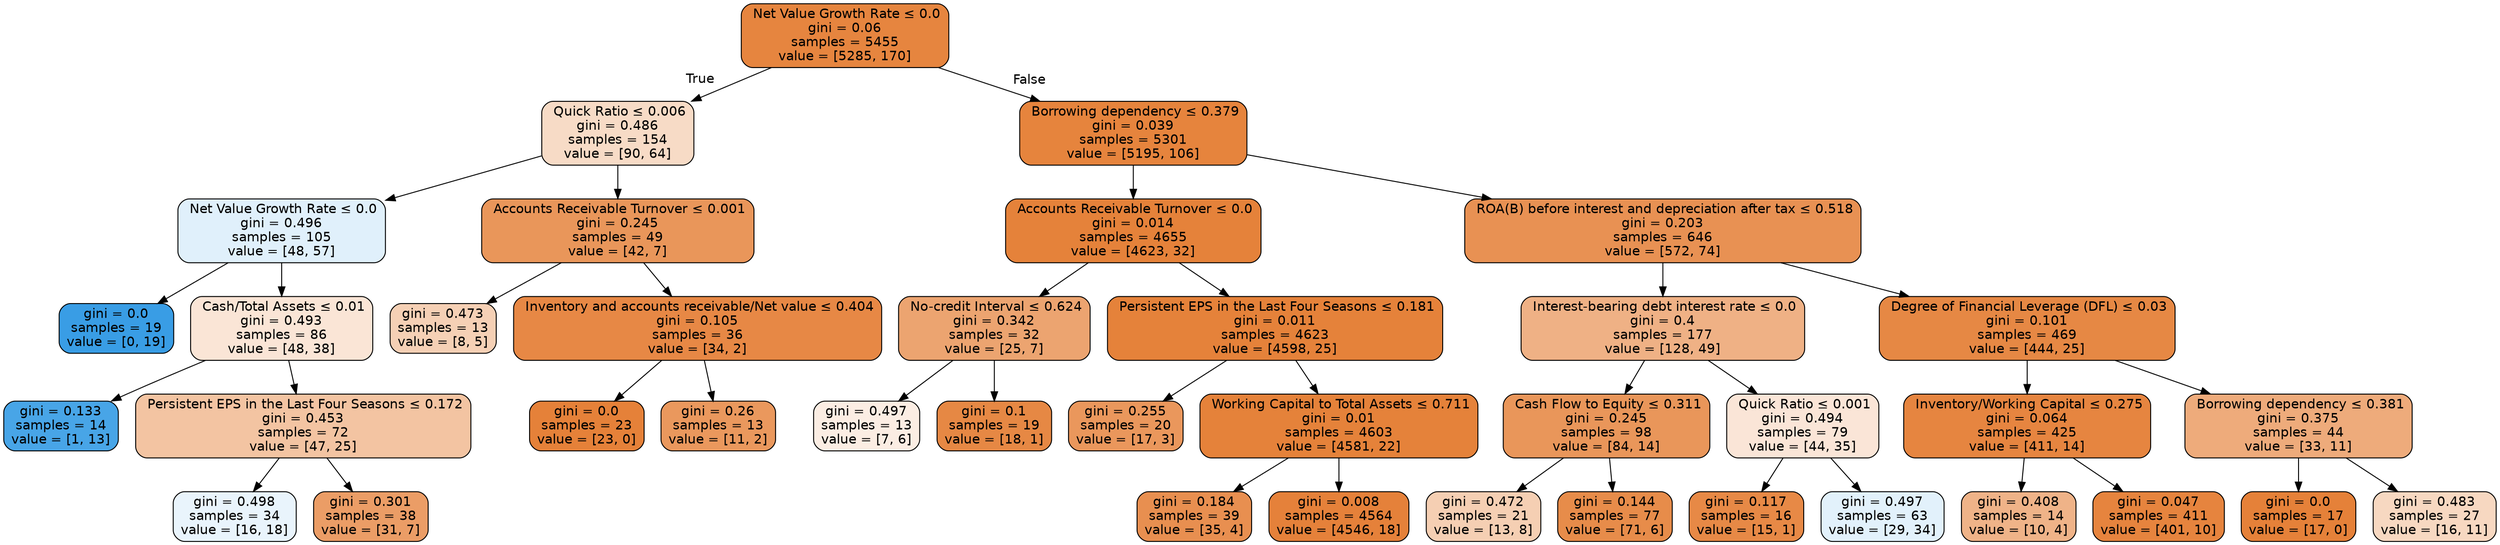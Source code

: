 digraph Tree {
node [shape=box, style="filled, rounded", color="black", fontname="helvetica"] ;
edge [fontname="helvetica"] ;
0 [label=< Net Value Growth Rate &le; 0.0<br/>gini = 0.06<br/>samples = 5455<br/>value = [5285, 170]>, fillcolor="#e6853f"] ;
1 [label=< Quick Ratio &le; 0.006<br/>gini = 0.486<br/>samples = 154<br/>value = [90, 64]>, fillcolor="#f7dbc6"] ;
0 -> 1 [labeldistance=2.5, labelangle=45, headlabel="True"] ;
2 [label=< Net Value Growth Rate &le; 0.0<br/>gini = 0.496<br/>samples = 105<br/>value = [48, 57]>, fillcolor="#e0f0fb"] ;
1 -> 2 ;
3 [label=<gini = 0.0<br/>samples = 19<br/>value = [0, 19]>, fillcolor="#399de5"] ;
2 -> 3 ;
4 [label=< Cash/Total Assets &le; 0.01<br/>gini = 0.493<br/>samples = 86<br/>value = [48, 38]>, fillcolor="#fae5d6"] ;
2 -> 4 ;
5 [label=<gini = 0.133<br/>samples = 14<br/>value = [1, 13]>, fillcolor="#48a5e7"] ;
4 -> 5 ;
6 [label=< Persistent EPS in the Last Four Seasons &le; 0.172<br/>gini = 0.453<br/>samples = 72<br/>value = [47, 25]>, fillcolor="#f3c4a2"] ;
4 -> 6 ;
7 [label=<gini = 0.498<br/>samples = 34<br/>value = [16, 18]>, fillcolor="#e9f4fc"] ;
6 -> 7 ;
8 [label=<gini = 0.301<br/>samples = 38<br/>value = [31, 7]>, fillcolor="#eb9d66"] ;
6 -> 8 ;
9 [label=< Accounts Receivable Turnover &le; 0.001<br/>gini = 0.245<br/>samples = 49<br/>value = [42, 7]>, fillcolor="#e9965a"] ;
1 -> 9 ;
10 [label=<gini = 0.473<br/>samples = 13<br/>value = [8, 5]>, fillcolor="#f5d0b5"] ;
9 -> 10 ;
11 [label=< Inventory and accounts receivable/Net value &le; 0.404<br/>gini = 0.105<br/>samples = 36<br/>value = [34, 2]>, fillcolor="#e78845"] ;
9 -> 11 ;
12 [label=<gini = 0.0<br/>samples = 23<br/>value = [23, 0]>, fillcolor="#e58139"] ;
11 -> 12 ;
13 [label=<gini = 0.26<br/>samples = 13<br/>value = [11, 2]>, fillcolor="#ea985d"] ;
11 -> 13 ;
14 [label=< Borrowing dependency &le; 0.379<br/>gini = 0.039<br/>samples = 5301<br/>value = [5195, 106]>, fillcolor="#e6843d"] ;
0 -> 14 [labeldistance=2.5, labelangle=-45, headlabel="False"] ;
15 [label=< Accounts Receivable Turnover &le; 0.0<br/>gini = 0.014<br/>samples = 4655<br/>value = [4623, 32]>, fillcolor="#e5823a"] ;
14 -> 15 ;
16 [label=< No-credit Interval &le; 0.624<br/>gini = 0.342<br/>samples = 32<br/>value = [25, 7]>, fillcolor="#eca470"] ;
15 -> 16 ;
17 [label=<gini = 0.497<br/>samples = 13<br/>value = [7, 6]>, fillcolor="#fbede3"] ;
16 -> 17 ;
18 [label=<gini = 0.1<br/>samples = 19<br/>value = [18, 1]>, fillcolor="#e68844"] ;
16 -> 18 ;
19 [label=< Persistent EPS in the Last Four Seasons &le; 0.181<br/>gini = 0.011<br/>samples = 4623<br/>value = [4598, 25]>, fillcolor="#e5823a"] ;
15 -> 19 ;
20 [label=<gini = 0.255<br/>samples = 20<br/>value = [17, 3]>, fillcolor="#ea975c"] ;
19 -> 20 ;
21 [label=< Working Capital to Total Assets &le; 0.711<br/>gini = 0.01<br/>samples = 4603<br/>value = [4581, 22]>, fillcolor="#e5823a"] ;
19 -> 21 ;
22 [label=<gini = 0.184<br/>samples = 39<br/>value = [35, 4]>, fillcolor="#e88f50"] ;
21 -> 22 ;
23 [label=<gini = 0.008<br/>samples = 4564<br/>value = [4546, 18]>, fillcolor="#e5813a"] ;
21 -> 23 ;
24 [label=< ROA(B) before interest and depreciation after tax &le; 0.518<br/>gini = 0.203<br/>samples = 646<br/>value = [572, 74]>, fillcolor="#e89153"] ;
14 -> 24 ;
25 [label=< Interest-bearing debt interest rate &le; 0.0<br/>gini = 0.4<br/>samples = 177<br/>value = [128, 49]>, fillcolor="#efb185"] ;
24 -> 25 ;
26 [label=< Cash Flow to Equity &le; 0.311<br/>gini = 0.245<br/>samples = 98<br/>value = [84, 14]>, fillcolor="#e9965a"] ;
25 -> 26 ;
27 [label=<gini = 0.472<br/>samples = 21<br/>value = [13, 8]>, fillcolor="#f5cfb3"] ;
26 -> 27 ;
28 [label=<gini = 0.144<br/>samples = 77<br/>value = [71, 6]>, fillcolor="#e78c4a"] ;
26 -> 28 ;
29 [label=< Quick Ratio &le; 0.001<br/>gini = 0.494<br/>samples = 79<br/>value = [44, 35]>, fillcolor="#fae5d7"] ;
25 -> 29 ;
30 [label=<gini = 0.117<br/>samples = 16<br/>value = [15, 1]>, fillcolor="#e78946"] ;
29 -> 30 ;
31 [label=<gini = 0.497<br/>samples = 63<br/>value = [29, 34]>, fillcolor="#e2f1fb"] ;
29 -> 31 ;
32 [label=< Degree of Financial Leverage (DFL) &le; 0.03<br/>gini = 0.101<br/>samples = 469<br/>value = [444, 25]>, fillcolor="#e68844"] ;
24 -> 32 ;
33 [label=< Inventory/Working Capital &le; 0.275<br/>gini = 0.064<br/>samples = 425<br/>value = [411, 14]>, fillcolor="#e68540"] ;
32 -> 33 ;
34 [label=<gini = 0.408<br/>samples = 14<br/>value = [10, 4]>, fillcolor="#efb388"] ;
33 -> 34 ;
35 [label=<gini = 0.047<br/>samples = 411<br/>value = [401, 10]>, fillcolor="#e6843e"] ;
33 -> 35 ;
36 [label=< Borrowing dependency &le; 0.381<br/>gini = 0.375<br/>samples = 44<br/>value = [33, 11]>, fillcolor="#eeab7b"] ;
32 -> 36 ;
37 [label=<gini = 0.0<br/>samples = 17<br/>value = [17, 0]>, fillcolor="#e58139"] ;
36 -> 37 ;
38 [label=<gini = 0.483<br/>samples = 27<br/>value = [16, 11]>, fillcolor="#f7d8c1"] ;
36 -> 38 ;
}
